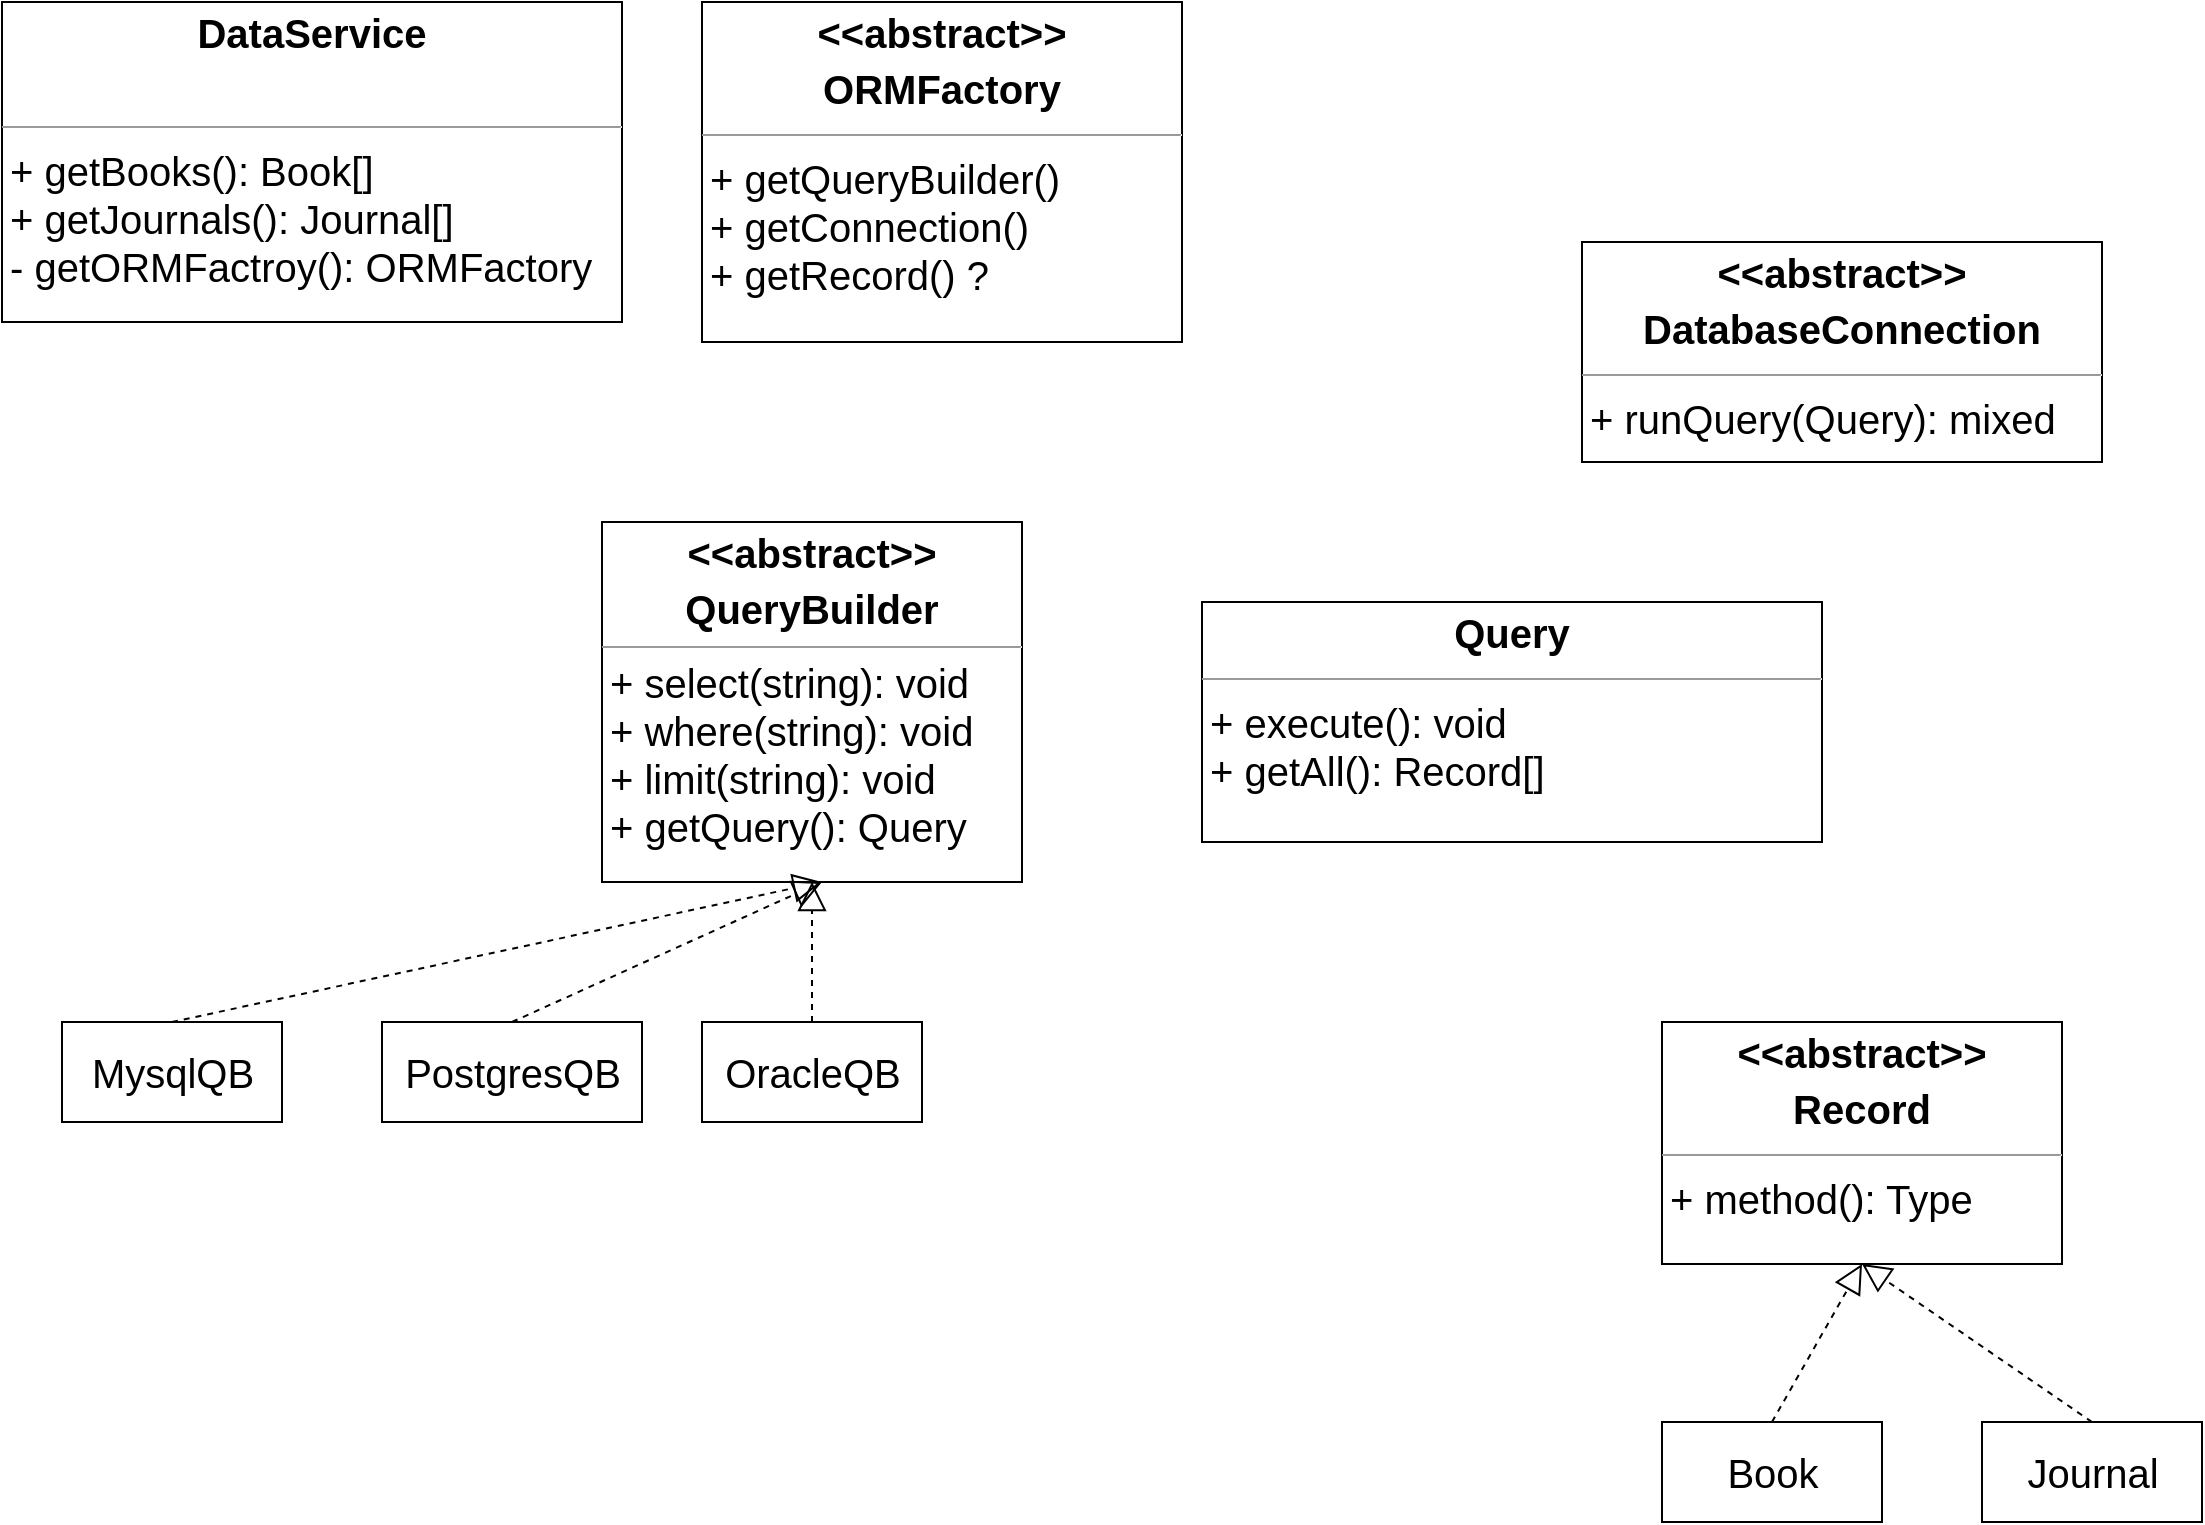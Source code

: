 <mxfile version="14.4.8" type="device"><diagram id="JuE4HQdQtsfnbnSS3Jtf" name="Page-1"><mxGraphModel dx="1366" dy="889" grid="1" gridSize="10" guides="1" tooltips="1" connect="1" arrows="1" fold="1" page="1" pageScale="1" pageWidth="1169" pageHeight="827" math="0" shadow="0"><root><mxCell id="0"/><mxCell id="1" parent="0"/><mxCell id="8J1WHT4AGX3rZPL_tEEm-1" value="&lt;p style=&quot;margin: 4px 0px 0px ; text-align: center ; font-size: 20px&quot;&gt;&lt;b&gt;&lt;font style=&quot;font-size: 20px&quot;&gt;DataService&lt;/font&gt;&lt;/b&gt;&lt;/p&gt;&lt;p style=&quot;margin: 0px 0px 0px 4px ; font-size: 20px&quot;&gt;&lt;font style=&quot;font-size: 20px&quot;&gt;&lt;br&gt;&lt;/font&gt;&lt;/p&gt;&lt;hr size=&quot;1&quot; style=&quot;font-size: 20px&quot;&gt;&lt;p style=&quot;margin: 0px 0px 0px 4px ; font-size: 20px&quot;&gt;&lt;font style=&quot;font-size: 20px&quot;&gt;+ getBooks(): Book[]&lt;/font&gt;&lt;/p&gt;&lt;p style=&quot;margin: 0px 0px 0px 4px ; font-size: 20px&quot;&gt;&lt;font style=&quot;font-size: 20px&quot;&gt;+ getJournals(): Journal[]&lt;/font&gt;&lt;/p&gt;&lt;p style=&quot;margin: 0px 0px 0px 4px ; font-size: 20px&quot;&gt;&lt;font style=&quot;font-size: 20px&quot;&gt;- getORMFactroy(): ORMFactory&lt;/font&gt;&lt;/p&gt;" style="verticalAlign=top;align=left;overflow=fill;fontSize=12;fontFamily=Helvetica;html=1;" vertex="1" parent="1"><mxGeometry x="10" y="10" width="310" height="160" as="geometry"/></mxCell><mxCell id="8J1WHT4AGX3rZPL_tEEm-2" value="&lt;font style=&quot;font-size: 20px&quot;&gt;Journal&lt;/font&gt;" style="html=1;" vertex="1" parent="1"><mxGeometry x="1000" y="720" width="110" height="50" as="geometry"/></mxCell><mxCell id="8J1WHT4AGX3rZPL_tEEm-3" value="&lt;font style=&quot;font-size: 20px&quot;&gt;Book&lt;/font&gt;" style="html=1;" vertex="1" parent="1"><mxGeometry x="840" y="720" width="110" height="50" as="geometry"/></mxCell><mxCell id="8J1WHT4AGX3rZPL_tEEm-4" value="&lt;p style=&quot;margin: 4px 0px 0px ; text-align: center ; font-size: 20px&quot;&gt;&lt;b&gt;&lt;font style=&quot;font-size: 20px&quot;&gt;&amp;lt;&amp;lt;abstract&amp;gt;&amp;gt;&lt;/font&gt;&lt;/b&gt;&lt;/p&gt;&lt;p style=&quot;margin: 4px 0px 0px ; text-align: center ; font-size: 20px&quot;&gt;&lt;b&gt;&lt;font style=&quot;font-size: 20px&quot;&gt;QueryBuilder&lt;/font&gt;&lt;/b&gt;&lt;/p&gt;&lt;hr size=&quot;1&quot;&gt;&lt;p style=&quot;margin: 0px ; margin-left: 4px&quot;&gt;&lt;/p&gt;&lt;p style=&quot;margin: 0px 0px 0px 4px ; font-size: 20px&quot;&gt;+ select(string): void&lt;/p&gt;&lt;p style=&quot;margin: 0px 0px 0px 4px ; font-size: 20px&quot;&gt;+ where(string): void&lt;/p&gt;&lt;p style=&quot;margin: 0px 0px 0px 4px ; font-size: 20px&quot;&gt;+ limit(string): void&lt;/p&gt;&lt;p style=&quot;margin: 0px 0px 0px 4px ; font-size: 20px&quot;&gt;+ getQuery(): Query&lt;/p&gt;" style="verticalAlign=top;align=left;overflow=fill;fontSize=12;fontFamily=Helvetica;html=1;" vertex="1" parent="1"><mxGeometry x="310" y="270" width="210" height="180" as="geometry"/></mxCell><mxCell id="8J1WHT4AGX3rZPL_tEEm-5" value="&lt;p style=&quot;margin: 4px 0px 0px ; text-align: center ; font-size: 20px&quot;&gt;&lt;b&gt;&lt;font style=&quot;font-size: 20px&quot;&gt;&amp;lt;&amp;lt;abstract&amp;gt;&amp;gt;&lt;/font&gt;&lt;/b&gt;&lt;/p&gt;&lt;p style=&quot;margin: 4px 0px 0px ; text-align: center ; font-size: 20px&quot;&gt;&lt;b&gt;&lt;font style=&quot;font-size: 20px&quot;&gt;Record&lt;/font&gt;&lt;/b&gt;&lt;/p&gt;&lt;hr size=&quot;1&quot; style=&quot;font-size: 20px&quot;&gt;&lt;p style=&quot;margin: 0px 0px 0px 4px ; font-size: 20px&quot;&gt;&lt;font style=&quot;font-size: 20px&quot;&gt;+ method(): Type&lt;/font&gt;&lt;/p&gt;" style="verticalAlign=top;align=left;overflow=fill;fontSize=12;fontFamily=Helvetica;html=1;" vertex="1" parent="1"><mxGeometry x="840" y="520" width="200" height="121" as="geometry"/></mxCell><mxCell id="8J1WHT4AGX3rZPL_tEEm-6" value="&lt;p style=&quot;margin: 4px 0px 0px ; text-align: center ; font-size: 20px&quot;&gt;&lt;b&gt;&lt;font style=&quot;font-size: 20px&quot;&gt;&amp;lt;&amp;lt;abstract&amp;gt;&amp;gt;&lt;/font&gt;&lt;/b&gt;&lt;/p&gt;&lt;p style=&quot;margin: 4px 0px 0px ; text-align: center ; font-size: 20px&quot;&gt;&lt;b&gt;&lt;font style=&quot;font-size: 20px&quot;&gt;DatabaseConnection&lt;/font&gt;&lt;/b&gt;&lt;/p&gt;&lt;hr size=&quot;1&quot; style=&quot;font-size: 20px&quot;&gt;&lt;p style=&quot;margin: 0px 0px 0px 4px ; font-size: 20px&quot;&gt;&lt;font style=&quot;font-size: 20px&quot;&gt;+ runQuery(Query): mixed&lt;/font&gt;&lt;/p&gt;" style="verticalAlign=top;align=left;overflow=fill;fontSize=12;fontFamily=Helvetica;html=1;" vertex="1" parent="1"><mxGeometry x="800" y="130" width="260" height="110" as="geometry"/></mxCell><mxCell id="8J1WHT4AGX3rZPL_tEEm-8" value="" style="endArrow=block;dashed=1;endFill=0;endSize=12;html=1;exitX=0.5;exitY=0;exitDx=0;exitDy=0;entryX=0.5;entryY=1;entryDx=0;entryDy=0;" edge="1" parent="1" source="8J1WHT4AGX3rZPL_tEEm-3" target="8J1WHT4AGX3rZPL_tEEm-5"><mxGeometry width="160" relative="1" as="geometry"><mxPoint x="600" y="440" as="sourcePoint"/><mxPoint x="760" y="440" as="targetPoint"/></mxGeometry></mxCell><mxCell id="8J1WHT4AGX3rZPL_tEEm-9" value="" style="endArrow=block;dashed=1;endFill=0;endSize=12;html=1;exitX=0.5;exitY=0;exitDx=0;exitDy=0;entryX=0.5;entryY=1;entryDx=0;entryDy=0;" edge="1" parent="1" source="8J1WHT4AGX3rZPL_tEEm-2" target="8J1WHT4AGX3rZPL_tEEm-5"><mxGeometry width="160" relative="1" as="geometry"><mxPoint x="600" y="440" as="sourcePoint"/><mxPoint x="760" y="440" as="targetPoint"/></mxGeometry></mxCell><mxCell id="8J1WHT4AGX3rZPL_tEEm-12" value="&lt;font style=&quot;font-size: 20px&quot;&gt;MysqlQB&lt;/font&gt;" style="html=1;" vertex="1" parent="1"><mxGeometry x="40" y="520" width="110" height="50" as="geometry"/></mxCell><mxCell id="8J1WHT4AGX3rZPL_tEEm-13" value="&lt;font style=&quot;font-size: 20px&quot;&gt;PostgresQB&lt;/font&gt;" style="html=1;" vertex="1" parent="1"><mxGeometry x="200" y="520" width="130" height="50" as="geometry"/></mxCell><mxCell id="8J1WHT4AGX3rZPL_tEEm-14" value="&lt;font style=&quot;font-size: 20px&quot;&gt;OracleQB&lt;/font&gt;" style="html=1;" vertex="1" parent="1"><mxGeometry x="360" y="520" width="110" height="50" as="geometry"/></mxCell><mxCell id="8J1WHT4AGX3rZPL_tEEm-15" value="" style="endArrow=block;dashed=1;endFill=0;endSize=12;html=1;exitX=0.5;exitY=0;exitDx=0;exitDy=0;entryX=0.5;entryY=1;entryDx=0;entryDy=0;" edge="1" parent="1" source="8J1WHT4AGX3rZPL_tEEm-14" target="8J1WHT4AGX3rZPL_tEEm-4"><mxGeometry width="160" relative="1" as="geometry"><mxPoint x="600" y="430" as="sourcePoint"/><mxPoint x="760" y="430" as="targetPoint"/></mxGeometry></mxCell><mxCell id="8J1WHT4AGX3rZPL_tEEm-16" value="" style="endArrow=block;dashed=1;endFill=0;endSize=12;html=1;exitX=0.5;exitY=0;exitDx=0;exitDy=0;" edge="1" parent="1" source="8J1WHT4AGX3rZPL_tEEm-13"><mxGeometry width="160" relative="1" as="geometry"><mxPoint x="600" y="430" as="sourcePoint"/><mxPoint x="420" y="450" as="targetPoint"/></mxGeometry></mxCell><mxCell id="8J1WHT4AGX3rZPL_tEEm-17" value="" style="endArrow=block;dashed=1;endFill=0;endSize=12;html=1;exitX=0.5;exitY=0;exitDx=0;exitDy=0;" edge="1" parent="1" source="8J1WHT4AGX3rZPL_tEEm-12"><mxGeometry width="160" relative="1" as="geometry"><mxPoint x="600" y="430" as="sourcePoint"/><mxPoint x="420" y="450" as="targetPoint"/></mxGeometry></mxCell><mxCell id="8J1WHT4AGX3rZPL_tEEm-18" value="&lt;p style=&quot;margin: 4px 0px 0px ; text-align: center ; font-size: 20px&quot;&gt;&lt;b&gt;&lt;font style=&quot;font-size: 20px&quot;&gt;&amp;lt;&amp;lt;abstract&amp;gt;&amp;gt;&lt;/font&gt;&lt;/b&gt;&lt;/p&gt;&lt;p style=&quot;margin: 4px 0px 0px ; text-align: center ; font-size: 20px&quot;&gt;&lt;b&gt;&lt;font style=&quot;font-size: 20px&quot;&gt;ORMFactory&lt;/font&gt;&lt;/b&gt;&lt;/p&gt;&lt;hr size=&quot;1&quot; style=&quot;font-size: 20px&quot;&gt;&lt;p style=&quot;margin: 0px 0px 0px 4px ; font-size: 20px&quot;&gt;&lt;font style=&quot;font-size: 20px&quot;&gt;+ getQueryBuilder()&lt;/font&gt;&lt;/p&gt;&lt;p style=&quot;margin: 0px 0px 0px 4px ; font-size: 20px&quot;&gt;&lt;font style=&quot;font-size: 20px&quot;&gt;+ getConnection()&lt;/font&gt;&lt;/p&gt;&lt;p style=&quot;margin: 0px 0px 0px 4px ; font-size: 20px&quot;&gt;&lt;font style=&quot;font-size: 20px&quot;&gt;+ getRecord() ?&lt;/font&gt;&lt;/p&gt;" style="verticalAlign=top;align=left;overflow=fill;fontSize=12;fontFamily=Helvetica;html=1;" vertex="1" parent="1"><mxGeometry x="360" y="10" width="240" height="170" as="geometry"/></mxCell><mxCell id="8J1WHT4AGX3rZPL_tEEm-19" value="&lt;p style=&quot;margin: 4px 0px 0px ; text-align: center ; font-size: 20px&quot;&gt;&lt;b&gt;Query&lt;/b&gt;&lt;/p&gt;&lt;hr size=&quot;1&quot; style=&quot;font-size: 20px&quot;&gt;&lt;p style=&quot;margin: 0px 0px 0px 4px ; font-size: 20px&quot;&gt;&lt;font style=&quot;font-size: 20px&quot;&gt;+ execute(): void&lt;/font&gt;&lt;/p&gt;&lt;p style=&quot;margin: 0px 0px 0px 4px ; font-size: 20px&quot;&gt;&lt;font style=&quot;font-size: 20px&quot;&gt;+ getAll(): Record[]&lt;/font&gt;&lt;/p&gt;" style="verticalAlign=top;align=left;overflow=fill;fontSize=12;fontFamily=Helvetica;html=1;" vertex="1" parent="1"><mxGeometry x="610" y="310" width="310" height="120" as="geometry"/></mxCell></root></mxGraphModel></diagram></mxfile>